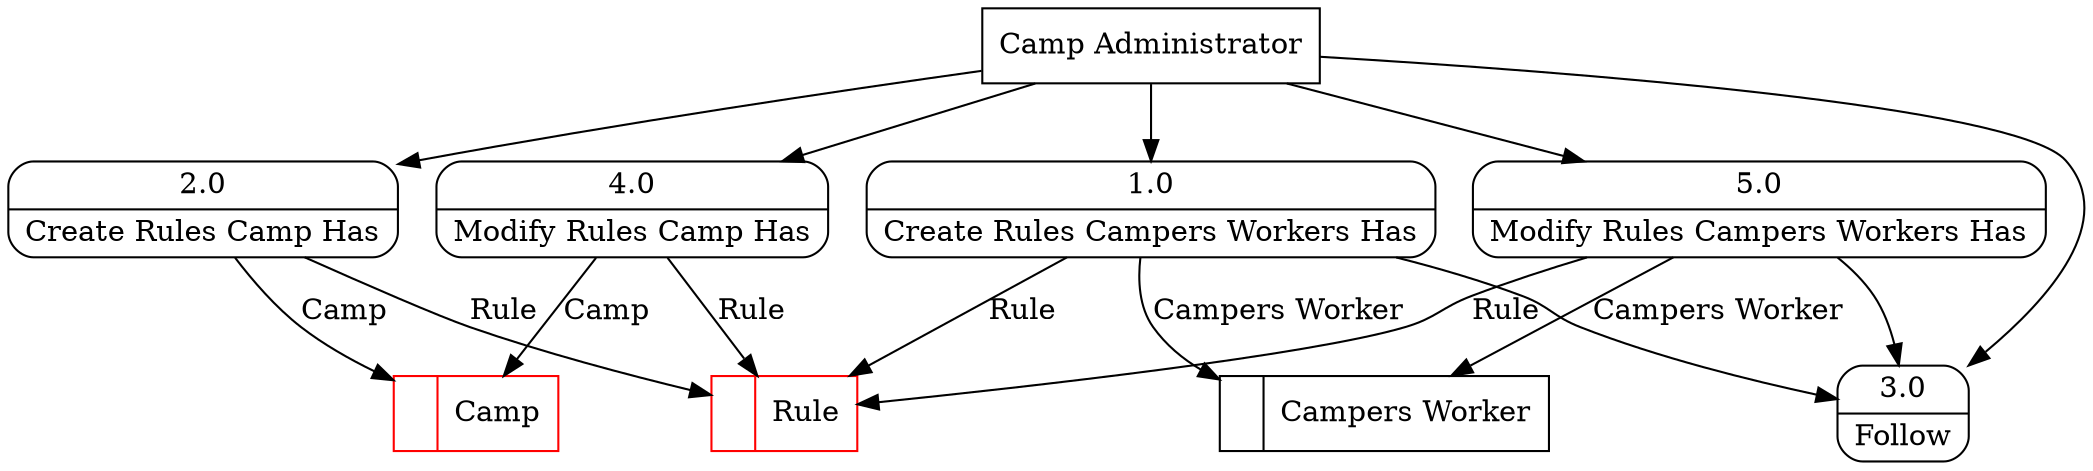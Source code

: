 digraph dfd2{ 
node[shape=record]
200 [label="<f0>  |<f1> Rule " color=red];
201 [label="<f0>  |<f1> Campers Worker " ];
202 [label="<f0>  |<f1> Camp " color=red];
203 [label="Camp Administrator" shape=box];
204 [label="{<f0> 1.0|<f1> Create Rules Campers Workers Has }" shape=Mrecord];
205 [label="{<f0> 2.0|<f1> Create Rules Camp Has }" shape=Mrecord];
206 [label="{<f0> 3.0|<f1> Follow }" shape=Mrecord];
207 [label="{<f0> 4.0|<f1> Modify Rules Camp Has }" shape=Mrecord];
208 [label="{<f0> 5.0|<f1> Modify Rules Campers Workers Has }" shape=Mrecord];
203 -> 204
203 -> 205
203 -> 206
203 -> 207
203 -> 208
204 -> 206
204 -> 200 [label="Rule"]
204 -> 201 [label="Campers Worker"]
205 -> 202 [label="Camp"]
205 -> 200 [label="Rule"]
207 -> 202 [label="Camp"]
207 -> 200 [label="Rule"]
208 -> 206
208 -> 200 [label="Rule"]
208 -> 201 [label="Campers Worker"]
}